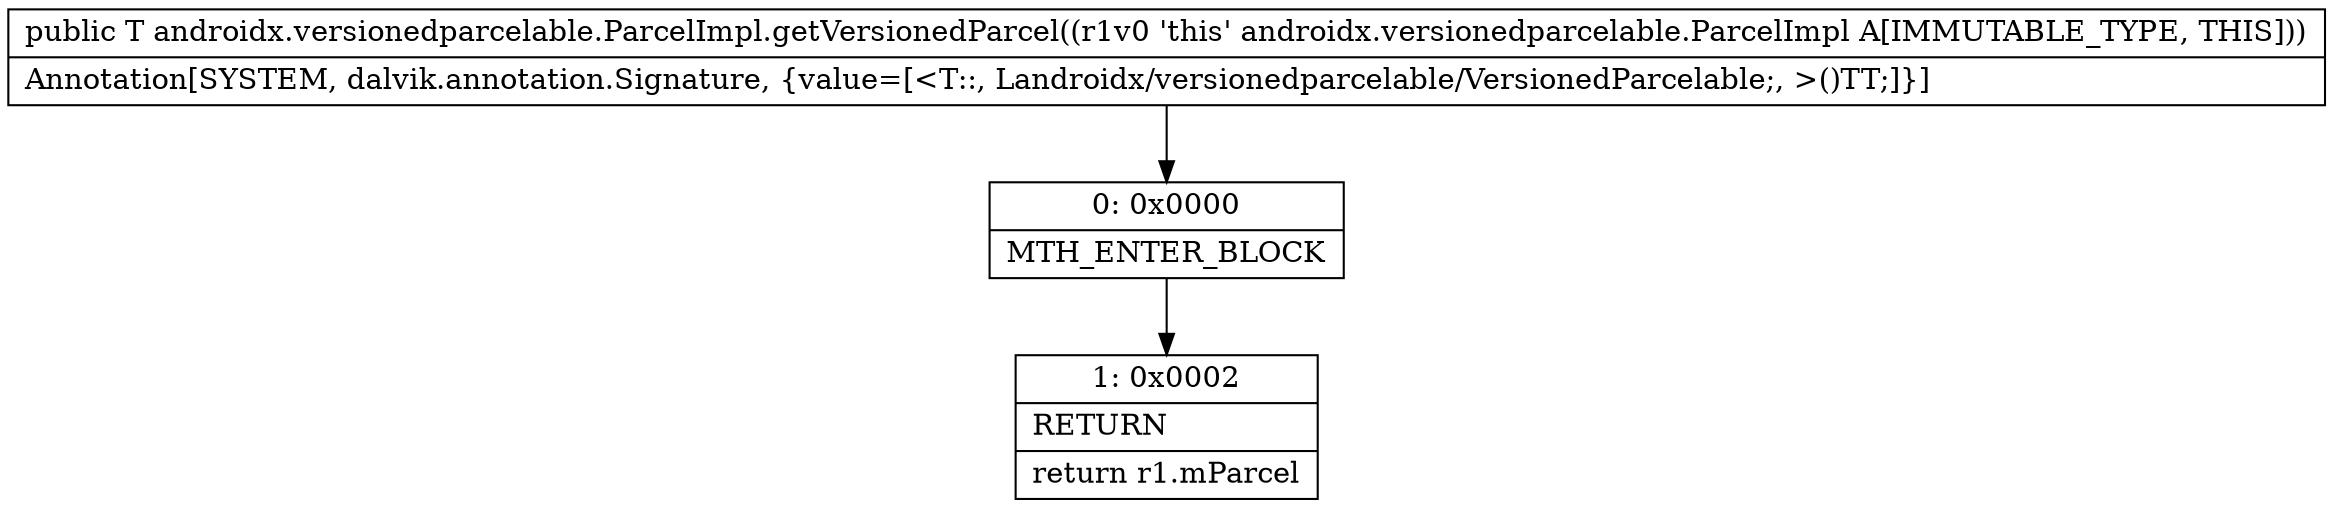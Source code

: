 digraph "CFG forandroidx.versionedparcelable.ParcelImpl.getVersionedParcel()Landroidx\/versionedparcelable\/VersionedParcelable;" {
Node_0 [shape=record,label="{0\:\ 0x0000|MTH_ENTER_BLOCK\l}"];
Node_1 [shape=record,label="{1\:\ 0x0002|RETURN\l|return r1.mParcel\l}"];
MethodNode[shape=record,label="{public T androidx.versionedparcelable.ParcelImpl.getVersionedParcel((r1v0 'this' androidx.versionedparcelable.ParcelImpl A[IMMUTABLE_TYPE, THIS]))  | Annotation[SYSTEM, dalvik.annotation.Signature, \{value=[\<T::, Landroidx\/versionedparcelable\/VersionedParcelable;, \>()TT;]\}]\l}"];
MethodNode -> Node_0;
Node_0 -> Node_1;
}

